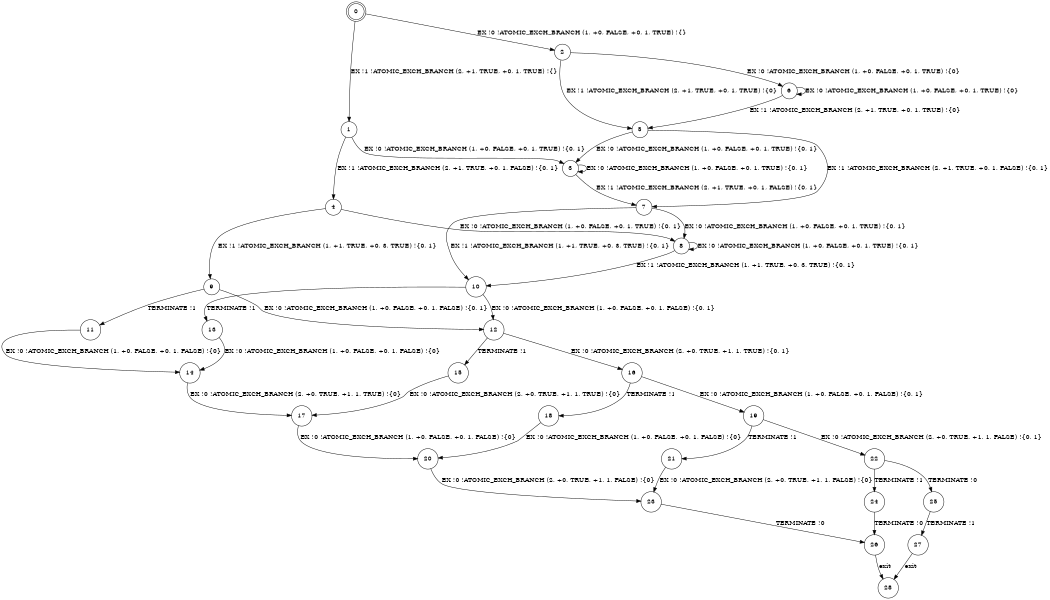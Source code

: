 digraph BCG {
size = "7, 10.5";
center = TRUE;
node [shape = circle];
0 [peripheries = 2];
0 -> 1 [label = "EX !1 !ATOMIC_EXCH_BRANCH (2, +1, TRUE, +0, 1, TRUE) !{}"];
0 -> 2 [label = "EX !0 !ATOMIC_EXCH_BRANCH (1, +0, FALSE, +0, 1, TRUE) !{}"];
1 -> 3 [label = "EX !0 !ATOMIC_EXCH_BRANCH (1, +0, FALSE, +0, 1, TRUE) !{0, 1}"];
1 -> 4 [label = "EX !1 !ATOMIC_EXCH_BRANCH (2, +1, TRUE, +0, 1, FALSE) !{0, 1}"];
2 -> 5 [label = "EX !1 !ATOMIC_EXCH_BRANCH (2, +1, TRUE, +0, 1, TRUE) !{0}"];
2 -> 6 [label = "EX !0 !ATOMIC_EXCH_BRANCH (1, +0, FALSE, +0, 1, TRUE) !{0}"];
3 -> 7 [label = "EX !1 !ATOMIC_EXCH_BRANCH (2, +1, TRUE, +0, 1, FALSE) !{0, 1}"];
3 -> 3 [label = "EX !0 !ATOMIC_EXCH_BRANCH (1, +0, FALSE, +0, 1, TRUE) !{0, 1}"];
4 -> 8 [label = "EX !0 !ATOMIC_EXCH_BRANCH (1, +0, FALSE, +0, 1, TRUE) !{0, 1}"];
4 -> 9 [label = "EX !1 !ATOMIC_EXCH_BRANCH (1, +1, TRUE, +0, 3, TRUE) !{0, 1}"];
5 -> 7 [label = "EX !1 !ATOMIC_EXCH_BRANCH (2, +1, TRUE, +0, 1, FALSE) !{0, 1}"];
5 -> 3 [label = "EX !0 !ATOMIC_EXCH_BRANCH (1, +0, FALSE, +0, 1, TRUE) !{0, 1}"];
6 -> 5 [label = "EX !1 !ATOMIC_EXCH_BRANCH (2, +1, TRUE, +0, 1, TRUE) !{0}"];
6 -> 6 [label = "EX !0 !ATOMIC_EXCH_BRANCH (1, +0, FALSE, +0, 1, TRUE) !{0}"];
7 -> 10 [label = "EX !1 !ATOMIC_EXCH_BRANCH (1, +1, TRUE, +0, 3, TRUE) !{0, 1}"];
7 -> 8 [label = "EX !0 !ATOMIC_EXCH_BRANCH (1, +0, FALSE, +0, 1, TRUE) !{0, 1}"];
8 -> 10 [label = "EX !1 !ATOMIC_EXCH_BRANCH (1, +1, TRUE, +0, 3, TRUE) !{0, 1}"];
8 -> 8 [label = "EX !0 !ATOMIC_EXCH_BRANCH (1, +0, FALSE, +0, 1, TRUE) !{0, 1}"];
9 -> 11 [label = "TERMINATE !1"];
9 -> 12 [label = "EX !0 !ATOMIC_EXCH_BRANCH (1, +0, FALSE, +0, 1, FALSE) !{0, 1}"];
10 -> 13 [label = "TERMINATE !1"];
10 -> 12 [label = "EX !0 !ATOMIC_EXCH_BRANCH (1, +0, FALSE, +0, 1, FALSE) !{0, 1}"];
11 -> 14 [label = "EX !0 !ATOMIC_EXCH_BRANCH (1, +0, FALSE, +0, 1, FALSE) !{0}"];
12 -> 15 [label = "TERMINATE !1"];
12 -> 16 [label = "EX !0 !ATOMIC_EXCH_BRANCH (2, +0, TRUE, +1, 1, TRUE) !{0, 1}"];
13 -> 14 [label = "EX !0 !ATOMIC_EXCH_BRANCH (1, +0, FALSE, +0, 1, FALSE) !{0}"];
14 -> 17 [label = "EX !0 !ATOMIC_EXCH_BRANCH (2, +0, TRUE, +1, 1, TRUE) !{0}"];
15 -> 17 [label = "EX !0 !ATOMIC_EXCH_BRANCH (2, +0, TRUE, +1, 1, TRUE) !{0}"];
16 -> 18 [label = "TERMINATE !1"];
16 -> 19 [label = "EX !0 !ATOMIC_EXCH_BRANCH (1, +0, FALSE, +0, 1, FALSE) !{0, 1}"];
17 -> 20 [label = "EX !0 !ATOMIC_EXCH_BRANCH (1, +0, FALSE, +0, 1, FALSE) !{0}"];
18 -> 20 [label = "EX !0 !ATOMIC_EXCH_BRANCH (1, +0, FALSE, +0, 1, FALSE) !{0}"];
19 -> 21 [label = "TERMINATE !1"];
19 -> 22 [label = "EX !0 !ATOMIC_EXCH_BRANCH (2, +0, TRUE, +1, 1, FALSE) !{0, 1}"];
20 -> 23 [label = "EX !0 !ATOMIC_EXCH_BRANCH (2, +0, TRUE, +1, 1, FALSE) !{0}"];
21 -> 23 [label = "EX !0 !ATOMIC_EXCH_BRANCH (2, +0, TRUE, +1, 1, FALSE) !{0}"];
22 -> 24 [label = "TERMINATE !1"];
22 -> 25 [label = "TERMINATE !0"];
23 -> 26 [label = "TERMINATE !0"];
24 -> 26 [label = "TERMINATE !0"];
25 -> 27 [label = "TERMINATE !1"];
26 -> 28 [label = "exit"];
27 -> 28 [label = "exit"];
}
